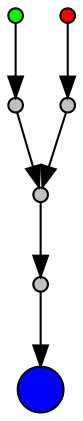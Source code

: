 digraph G {
0[shape="circle",width=0.1,label="",style=filled,fillcolor="green"];
1[shape="circle",width=0.1,label="",style=filled,fillcolor="red"];
2[shape="circle",width=0.1,label="",style=filled,fillcolor="gray"];
3[shape="circle",width=0.1,label="",style=filled,fillcolor="gray"];
4[shape="circle",width=0.1,label="",style=filled,fillcolor="gray"];
5[shape="circle",width=0.1,label="",style=filled,fillcolor="gray"];
6[shape="circle",width=0.3,label="",style=filled,fillcolor="blue"];
0->2 ;
1->3 ;
2->4 ;
3->4 ;
4->5 ;
5->6 ;
}
